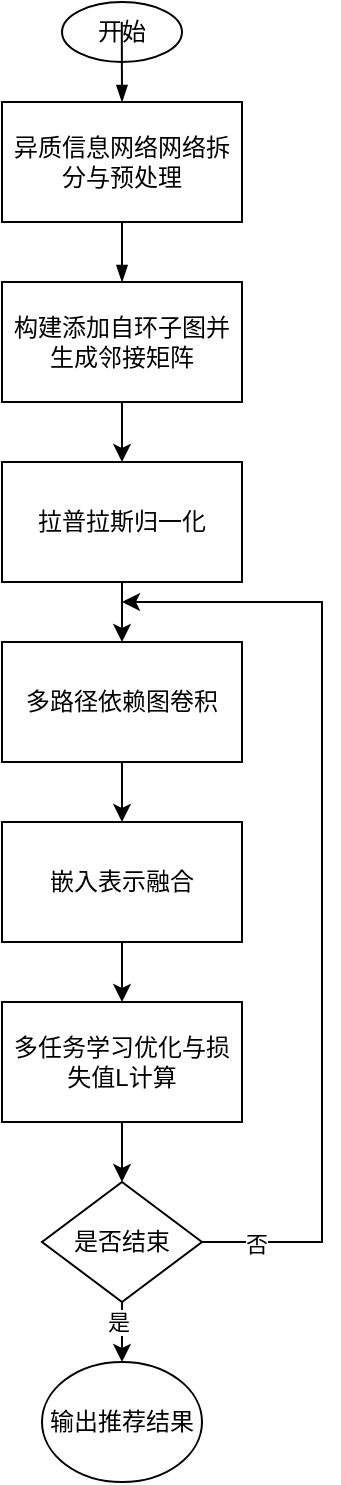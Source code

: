 <mxfile version="28.2.0">
  <diagram id="C5RBs43oDa-KdzZeNtuy" name="Page-1">
    <mxGraphModel dx="1176" dy="638" grid="1" gridSize="10" guides="1" tooltips="1" connect="1" arrows="1" fold="1" page="1" pageScale="1" pageWidth="827" pageHeight="1169" math="0" shadow="0">
      <root>
        <mxCell id="WIyWlLk6GJQsqaUBKTNV-0" />
        <mxCell id="WIyWlLk6GJQsqaUBKTNV-1" parent="WIyWlLk6GJQsqaUBKTNV-0" />
        <mxCell id="Ek9qsPa3f5ZTUrryLah9-0" value="开始" style="ellipse;whiteSpace=wrap;html=1;" vertex="1" parent="WIyWlLk6GJQsqaUBKTNV-1">
          <mxGeometry x="190" y="130" width="60" height="30" as="geometry" />
        </mxCell>
        <mxCell id="Ek9qsPa3f5ZTUrryLah9-1" value="" style="endArrow=blockThin;html=1;rounded=0;exitX=0.5;exitY=1;exitDx=0;exitDy=0;endFill=1;entryX=0.5;entryY=0;entryDx=0;entryDy=0;" edge="1" parent="WIyWlLk6GJQsqaUBKTNV-1" target="Ek9qsPa3f5ZTUrryLah9-3">
          <mxGeometry width="50" height="50" relative="1" as="geometry">
            <mxPoint x="219.89" y="140" as="sourcePoint" />
            <mxPoint x="220" y="180" as="targetPoint" />
          </mxGeometry>
        </mxCell>
        <mxCell id="Ek9qsPa3f5ZTUrryLah9-11" style="edgeStyle=orthogonalEdgeStyle;rounded=0;orthogonalLoop=1;jettySize=auto;html=1;exitX=0.5;exitY=1;exitDx=0;exitDy=0;entryX=0.5;entryY=0;entryDx=0;entryDy=0;endArrow=blockThin;endFill=1;" edge="1" parent="WIyWlLk6GJQsqaUBKTNV-1" source="Ek9qsPa3f5ZTUrryLah9-3" target="Ek9qsPa3f5ZTUrryLah9-4">
          <mxGeometry relative="1" as="geometry" />
        </mxCell>
        <mxCell id="Ek9qsPa3f5ZTUrryLah9-3" value="异质信息网络网络拆分与预处理" style="rounded=0;whiteSpace=wrap;html=1;" vertex="1" parent="WIyWlLk6GJQsqaUBKTNV-1">
          <mxGeometry x="160" y="180" width="120" height="60" as="geometry" />
        </mxCell>
        <mxCell id="Ek9qsPa3f5ZTUrryLah9-12" style="edgeStyle=orthogonalEdgeStyle;rounded=0;orthogonalLoop=1;jettySize=auto;html=1;exitX=0.5;exitY=1;exitDx=0;exitDy=0;entryX=0.5;entryY=0;entryDx=0;entryDy=0;" edge="1" parent="WIyWlLk6GJQsqaUBKTNV-1" source="Ek9qsPa3f5ZTUrryLah9-4" target="Ek9qsPa3f5ZTUrryLah9-5">
          <mxGeometry relative="1" as="geometry" />
        </mxCell>
        <mxCell id="Ek9qsPa3f5ZTUrryLah9-4" value="构建添加自环子图并生成邻接矩阵" style="rounded=0;whiteSpace=wrap;html=1;" vertex="1" parent="WIyWlLk6GJQsqaUBKTNV-1">
          <mxGeometry x="160" y="270" width="120" height="60" as="geometry" />
        </mxCell>
        <mxCell id="Ek9qsPa3f5ZTUrryLah9-13" style="edgeStyle=orthogonalEdgeStyle;rounded=0;orthogonalLoop=1;jettySize=auto;html=1;exitX=0.5;exitY=1;exitDx=0;exitDy=0;entryX=0.5;entryY=0;entryDx=0;entryDy=0;" edge="1" parent="WIyWlLk6GJQsqaUBKTNV-1" source="Ek9qsPa3f5ZTUrryLah9-5" target="Ek9qsPa3f5ZTUrryLah9-6">
          <mxGeometry relative="1" as="geometry" />
        </mxCell>
        <mxCell id="Ek9qsPa3f5ZTUrryLah9-5" value="拉普拉斯归一化" style="rounded=0;whiteSpace=wrap;html=1;" vertex="1" parent="WIyWlLk6GJQsqaUBKTNV-1">
          <mxGeometry x="160" y="360" width="120" height="60" as="geometry" />
        </mxCell>
        <mxCell id="Ek9qsPa3f5ZTUrryLah9-14" style="edgeStyle=orthogonalEdgeStyle;rounded=0;orthogonalLoop=1;jettySize=auto;html=1;exitX=0.5;exitY=1;exitDx=0;exitDy=0;entryX=0.5;entryY=0;entryDx=0;entryDy=0;" edge="1" parent="WIyWlLk6GJQsqaUBKTNV-1" source="Ek9qsPa3f5ZTUrryLah9-6" target="Ek9qsPa3f5ZTUrryLah9-7">
          <mxGeometry relative="1" as="geometry" />
        </mxCell>
        <mxCell id="Ek9qsPa3f5ZTUrryLah9-6" value="多路径依赖图卷积" style="rounded=0;whiteSpace=wrap;html=1;" vertex="1" parent="WIyWlLk6GJQsqaUBKTNV-1">
          <mxGeometry x="160" y="450" width="120" height="60" as="geometry" />
        </mxCell>
        <mxCell id="Ek9qsPa3f5ZTUrryLah9-15" style="edgeStyle=orthogonalEdgeStyle;rounded=0;orthogonalLoop=1;jettySize=auto;html=1;exitX=0.5;exitY=1;exitDx=0;exitDy=0;entryX=0.5;entryY=0;entryDx=0;entryDy=0;" edge="1" parent="WIyWlLk6GJQsqaUBKTNV-1" source="Ek9qsPa3f5ZTUrryLah9-7" target="Ek9qsPa3f5ZTUrryLah9-8">
          <mxGeometry relative="1" as="geometry" />
        </mxCell>
        <mxCell id="Ek9qsPa3f5ZTUrryLah9-7" value="嵌入表示融合" style="rounded=0;whiteSpace=wrap;html=1;" vertex="1" parent="WIyWlLk6GJQsqaUBKTNV-1">
          <mxGeometry x="160" y="540" width="120" height="60" as="geometry" />
        </mxCell>
        <mxCell id="Ek9qsPa3f5ZTUrryLah9-17" style="edgeStyle=orthogonalEdgeStyle;rounded=0;orthogonalLoop=1;jettySize=auto;html=1;exitX=0.5;exitY=1;exitDx=0;exitDy=0;entryX=0.5;entryY=0;entryDx=0;entryDy=0;" edge="1" parent="WIyWlLk6GJQsqaUBKTNV-1" source="Ek9qsPa3f5ZTUrryLah9-8" target="Ek9qsPa3f5ZTUrryLah9-9">
          <mxGeometry relative="1" as="geometry" />
        </mxCell>
        <mxCell id="Ek9qsPa3f5ZTUrryLah9-8" value="多任务学习优化与损失值L计算" style="rounded=0;whiteSpace=wrap;html=1;" vertex="1" parent="WIyWlLk6GJQsqaUBKTNV-1">
          <mxGeometry x="160" y="630" width="120" height="60" as="geometry" />
        </mxCell>
        <mxCell id="Ek9qsPa3f5ZTUrryLah9-18" style="edgeStyle=orthogonalEdgeStyle;rounded=0;orthogonalLoop=1;jettySize=auto;html=1;exitX=0.5;exitY=1;exitDx=0;exitDy=0;entryX=0.5;entryY=0;entryDx=0;entryDy=0;" edge="1" parent="WIyWlLk6GJQsqaUBKTNV-1" source="Ek9qsPa3f5ZTUrryLah9-9" target="Ek9qsPa3f5ZTUrryLah9-10">
          <mxGeometry relative="1" as="geometry" />
        </mxCell>
        <mxCell id="Ek9qsPa3f5ZTUrryLah9-23" value="是" style="edgeLabel;html=1;align=center;verticalAlign=middle;resizable=0;points=[];" vertex="1" connectable="0" parent="Ek9qsPa3f5ZTUrryLah9-18">
          <mxGeometry x="-0.333" y="-2" relative="1" as="geometry">
            <mxPoint as="offset" />
          </mxGeometry>
        </mxCell>
        <mxCell id="Ek9qsPa3f5ZTUrryLah9-19" style="edgeStyle=orthogonalEdgeStyle;rounded=0;orthogonalLoop=1;jettySize=auto;html=1;exitX=1;exitY=0.5;exitDx=0;exitDy=0;" edge="1" parent="WIyWlLk6GJQsqaUBKTNV-1" source="Ek9qsPa3f5ZTUrryLah9-9">
          <mxGeometry relative="1" as="geometry">
            <mxPoint x="220" y="430" as="targetPoint" />
            <Array as="points">
              <mxPoint x="320" y="750" />
              <mxPoint x="320" y="430" />
            </Array>
          </mxGeometry>
        </mxCell>
        <mxCell id="Ek9qsPa3f5ZTUrryLah9-22" value="否" style="edgeLabel;html=1;align=center;verticalAlign=middle;resizable=0;points=[];" vertex="1" connectable="0" parent="Ek9qsPa3f5ZTUrryLah9-19">
          <mxGeometry x="-0.888" y="-1" relative="1" as="geometry">
            <mxPoint as="offset" />
          </mxGeometry>
        </mxCell>
        <mxCell id="Ek9qsPa3f5ZTUrryLah9-9" value="是否结束" style="rhombus;whiteSpace=wrap;html=1;" vertex="1" parent="WIyWlLk6GJQsqaUBKTNV-1">
          <mxGeometry x="180" y="720" width="80" height="60" as="geometry" />
        </mxCell>
        <mxCell id="Ek9qsPa3f5ZTUrryLah9-10" value="输出推荐结果" style="ellipse;whiteSpace=wrap;html=1;" vertex="1" parent="WIyWlLk6GJQsqaUBKTNV-1">
          <mxGeometry x="180" y="810" width="80" height="60" as="geometry" />
        </mxCell>
      </root>
    </mxGraphModel>
  </diagram>
</mxfile>
